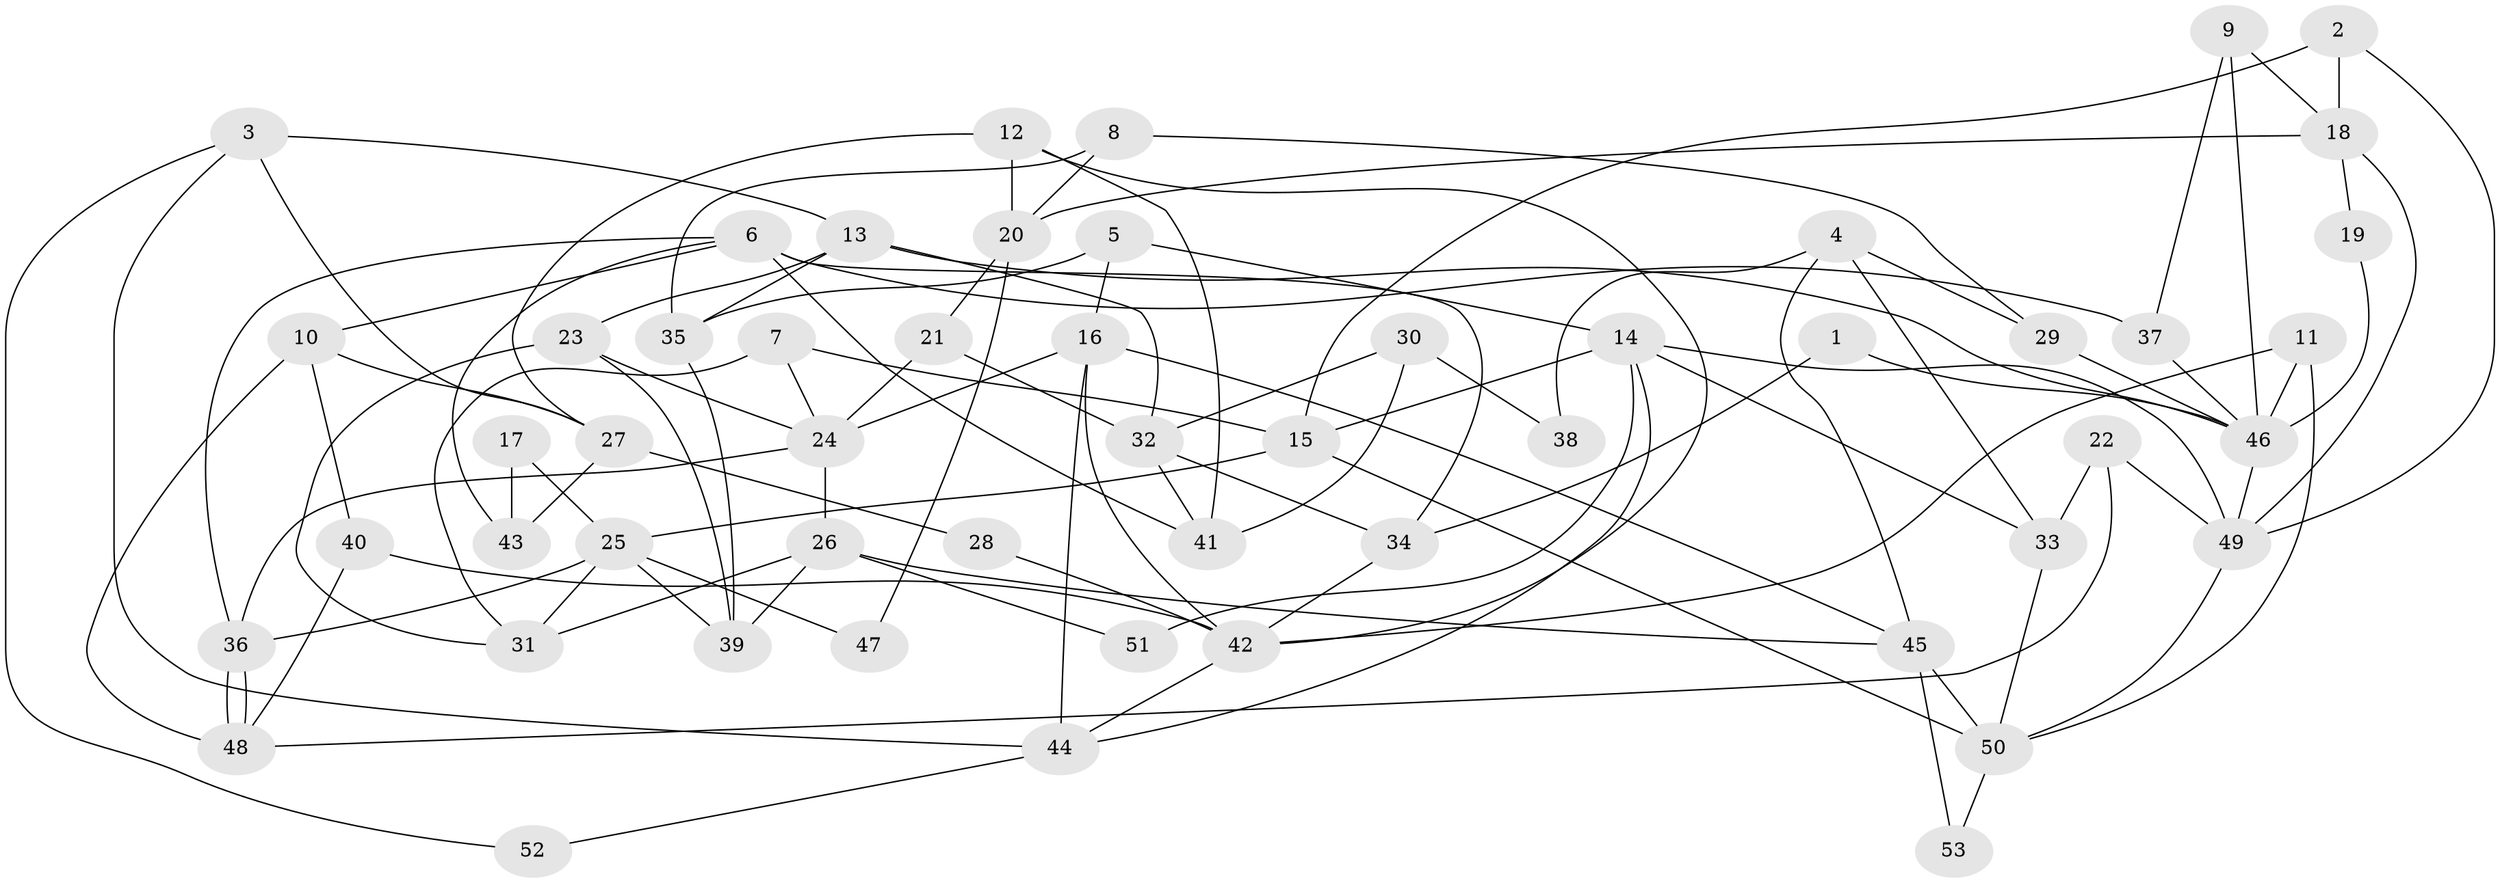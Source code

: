 // Generated by graph-tools (version 1.1) at 2025/50/03/09/25 03:50:14]
// undirected, 53 vertices, 106 edges
graph export_dot {
graph [start="1"]
  node [color=gray90,style=filled];
  1;
  2;
  3;
  4;
  5;
  6;
  7;
  8;
  9;
  10;
  11;
  12;
  13;
  14;
  15;
  16;
  17;
  18;
  19;
  20;
  21;
  22;
  23;
  24;
  25;
  26;
  27;
  28;
  29;
  30;
  31;
  32;
  33;
  34;
  35;
  36;
  37;
  38;
  39;
  40;
  41;
  42;
  43;
  44;
  45;
  46;
  47;
  48;
  49;
  50;
  51;
  52;
  53;
  1 -- 34;
  1 -- 46;
  2 -- 49;
  2 -- 15;
  2 -- 18;
  3 -- 13;
  3 -- 44;
  3 -- 27;
  3 -- 52;
  4 -- 45;
  4 -- 29;
  4 -- 33;
  4 -- 38;
  5 -- 16;
  5 -- 14;
  5 -- 35;
  6 -- 36;
  6 -- 41;
  6 -- 10;
  6 -- 34;
  6 -- 37;
  6 -- 43;
  7 -- 31;
  7 -- 24;
  7 -- 15;
  8 -- 35;
  8 -- 20;
  8 -- 29;
  9 -- 18;
  9 -- 46;
  9 -- 37;
  10 -- 48;
  10 -- 27;
  10 -- 40;
  11 -- 46;
  11 -- 50;
  11 -- 42;
  12 -- 27;
  12 -- 42;
  12 -- 20;
  12 -- 41;
  13 -- 46;
  13 -- 35;
  13 -- 23;
  13 -- 32;
  14 -- 33;
  14 -- 44;
  14 -- 15;
  14 -- 49;
  14 -- 51;
  15 -- 25;
  15 -- 50;
  16 -- 24;
  16 -- 42;
  16 -- 44;
  16 -- 45;
  17 -- 25;
  17 -- 43;
  18 -- 49;
  18 -- 19;
  18 -- 20;
  19 -- 46;
  20 -- 21;
  20 -- 47;
  21 -- 24;
  21 -- 32;
  22 -- 33;
  22 -- 48;
  22 -- 49;
  23 -- 24;
  23 -- 31;
  23 -- 39;
  24 -- 36;
  24 -- 26;
  25 -- 31;
  25 -- 36;
  25 -- 39;
  25 -- 47;
  26 -- 45;
  26 -- 39;
  26 -- 31;
  26 -- 51;
  27 -- 28;
  27 -- 43;
  28 -- 42;
  29 -- 46;
  30 -- 41;
  30 -- 32;
  30 -- 38;
  32 -- 34;
  32 -- 41;
  33 -- 50;
  34 -- 42;
  35 -- 39;
  36 -- 48;
  36 -- 48;
  37 -- 46;
  40 -- 42;
  40 -- 48;
  42 -- 44;
  44 -- 52;
  45 -- 50;
  45 -- 53;
  46 -- 49;
  49 -- 50;
  50 -- 53;
}
